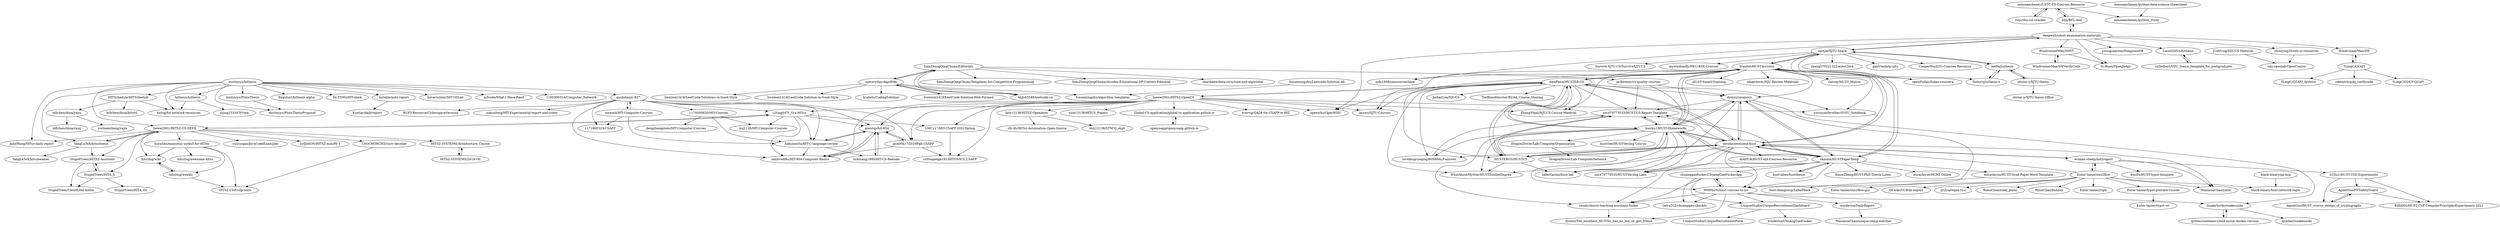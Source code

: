 digraph G {
"iamseancheney/USTC-CS-Courses-Resource" -> "bljx/BFU-leaf"
"iamseancheney/USTC-CS-Courses-Resource" -> "swjz/thu-cst-cracker"
"iamseancheney/USTC-CS-Courses-Resource" -> "iamseancheney/python_study"
"hewei2001/HITSZ-OpenCS" -> "LiYing0/CS_Gra-HITsz"
"hewei2001/HITSZ-OpenCS" -> "lmh12138/HITSZ-OpenAuto"
"hewei2001/HITSZ-OpenCS" -> "LMC117/HIT-CSAPP-2021Spring"
"hewei2001/HITSZ-OpenCS" -> "cuttingedge191/HITCS-ICS_CSAPP"
"hewei2001/HITSZ-OpenCS" -> "gcentqs/hit-854"
"hewei2001/HITSZ-OpenCS" -> "yink12138/HITCS_Papers"
"hewei2001/HITSZ-OpenCS" -> "AlexFanw/HUSTER-CS"
"hewei2001/HITSZ-OpenCS" -> "openwhu/OpenWHU" ["e"=1]
"hewei2001/HITSZ-OpenCS" -> "gzn00417/2019Fall-CSAPP"
"hewei2001/HITSZ-OpenCS" -> "ZhangYikaii/NJUCS-Course-Material" ["e"=1]
"hewei2001/HITSZ-OpenCS" -> "Global-CS-application/global-cs-application.github.io"
"hewei2001/HITSZ-OpenCS" -> "ysyisyourbrother/SYSU_Notebook" ["e"=1]
"hewei2001/HITSZ-OpenCS" -> "xrervip/QA28-for-CSAPP-in-HIT"
"hewei2001/HITSZ-OpenCS" -> "iamFredHu/HIT-854-Computer-Basics"
"hewei2001/HITSZ-OpenCS" -> "kxxwz/SJTU-Courses" ["e"=1]
"jackwener/cs-quality-courses" -> "dyinnz/uniquecv"
"jackwener/cs-quality-courses" -> "zxc479773533/HUST-CS-Report-Template"
"jackwener/cs-quality-courses" -> "husixu1/HUST-Homeworks"
"gzn00417/2019Fall-CSAPP" -> "gcentqs/hit-854"
"gzn00417/2019Fall-CSAPP" -> "iamFredHu/HIT-854-Computer-Basics"
"gzn00417/2019Fall-CSAPP" -> "cuttingedge191/HITCS-ICS_CSAPP"
"WindrunnerMax/SHST" -> "WindrunnerMax/SWVerifyCode"
"WindrunnerMax/SHST" -> "Si-Huan/OpenJudge"
"lovefengruoqing/80X86ALP-answer" -> "zxc479773533/HUST-CS-Report-Template"
"lyandut/HUST-Invictus" -> "AlexFanw/HUSTER-CS"
"lyandut/HUST-Invictus" -> "husixu1/HUST-Homeworks"
"lyandut/HUST-Invictus" -> "recolic/awesome-hust"
"lyandut/HUST-Invictus" -> "HUSTERGS/HUSTCS"
"lyandut/HUST-Invictus" -> "skinaze/HUSTPaperTemp"
"lyandut/HUST-Invictus" -> "ZhangYikaii/NJUCS-Course-Material" ["e"=1]
"lyandut/HUST-Invictus" -> "kxxwz/SJTU-Courses" ["e"=1]
"lyandut/HUST-Invictus" -> "HUST-Smart/Training"
"lyandut/HUST-Invictus" -> "idealclover/NJU-Review-Materials" ["e"=1]
"lyandut/HUST-Invictus" -> "Zessay/HUST_Matrix"
"lyandut/HUST-Invictus" -> "dyinnz/uniquecv"
"lyandut/HUST-Invictus" -> "cantjie/XJTU-Share"
"lyandut/HUST-Invictus" -> "openFudan/fudan-coursera" ["e"=1]
"lyandut/HUST-Invictus" -> "ysyisyourbrother/SYSU_Notebook" ["e"=1]
"lyandut/HUST-Invictus" -> "zjdx1998/seucourseshare" ["e"=1]
"hewei2001/HITSZ-CS-GEEK" -> "LiYing0/CS_Gra-HITsz"
"hewei2001/HITSZ-CS-GEEK" -> "JalinWang/HITsz-daily-report"
"hewei2001/HITSZ-CS-GEEK" -> "YangLaTeX/hitszthesis"
"hewei2001/HITSZ-CS-GEEK" -> "StupidTrees/HITSZ-Assistant"
"hewei2001/HITSZ-CS-GEEK" -> "CH3CHOHCH3/riscv-decoder"
"hewei2001/HITSZ-CS-GEEK" -> "StupidTrees/HITA_X"
"hewei2001/HITSZ-CS-GEEK" -> "cuiyungao/JavaCodeExamples"
"hewei2001/HITSZ-CS-GEEK" -> "SoraShu/easyconn-socks5-for-HITsz"
"hewei2001/HITSZ-CS-GEEK" -> "xyfJASON/HITSZ-miniRV-1"
"hewei2001/HITSZ-CS-GEEK" -> "HITSZ-SYSTEMS/Architecture_Course"
"hewei2001/HITSZ-CS-GEEK" -> "hitszlug/wiki"
"opencsapp/opencsapp.github.io" -> "Global-CS-application/global-cs-application.github.io"
"wxwmd/HIT-Computer-Courses" -> "1171800323/CSAPP"
"wxwmd/HIT-Computer-Courses" -> "guoJohnny/-837-"
"wxwmd/HIT-Computer-Courses" -> "hakulamtta/HIT-C-language-review"
"hust-latex/hustthesis" -> "skinaze/HUSTPaperTemp"
"cantjie/XJTU-Share" -> "Aetf/xjtuthesis"
"cantjie/XJTU-Share" -> "zhang570221322/autoClock"
"cantjie/XJTU-Share" -> "ganlvtech/ip-xjtu"
"cantjie/XJTU-Share" -> "CooperNiu/ZZU-Courses-Resource" ["e"=1]
"cantjie/XJTU-Share" -> "Survive-XJTU-CS/SurviveXJTUCS"
"cantjie/XJTU-Share" -> "mywisdomfly/NEU-RSE-Courses"
"cantjie/XJTU-Share" -> "Tedxz/xjtuthesis-x"
"cantjie/XJTU-Share" -> "openFudan/fudan-coursera" ["e"=1]
"cantjie/XJTU-Share" -> "deepwzh/sdust-examination-materials"
"cantjie/XJTU-Share" -> "lyandut/HUST-Invictus"
"Liam0205/sduthesis" -> "cnDelbert/SDU_thesis_template_for_postgraduate"
"chuanggaofucker/ChuangGaoFuckerApp" -> "MMMartt/hust-courses-to-ics"
"chuanggaofucker/ChuangGaoFuckerApp" -> "Letra312/chuanggao-checkIn"
"chuanggaofucker/ChuangGaoFuckerApp" -> "recolic/micro-teaching-assistant-fucker"
"chuanggaofucker/ChuangGaoFuckerApp" -> "UniqueStudio/UniqueRecruitmentDashboard"
"SamZhangQingChuan/Editorials" -> "SamZhangQingChuan/Templates-for-Competitive-Programming"
"SamZhangQingChuan/Editorials" -> "SamZhangQingChuan/Atcoder-Educational-DP-Contest-Editorial"
"SamZhangQingChuan/Editorials" -> "ojeveryday/AlgoWiki"
"SamZhangQingChuan/Editorials" -> "AhJo53589/leetcode-cn"
"SamZhangQingChuan/Editorials" -> "jackwener/cs-quality-courses"
"SamZhangQingChuan/Editorials" -> "chachaxw/data-structure-and-algorithm"
"liweiwei1419/LeetCode-Solution-Well-Formed" -> "ojeveryday/AlgoWiki"
"ojeveryday/AlgoWiki" -> "SamZhangQingChuan/Editorials"
"ojeveryday/AlgoWiki" -> "liweiwei1419/LeetCode-Solutions-in-Good-Style" ["e"=1]
"ojeveryday/AlgoWiki" -> "liweiwei1419/LeetCode-Solution-Well-Formed"
"ojeveryday/AlgoWiki" -> "liweiwei1419/LeetCode-Solution-in-Good-Style"
"ojeveryday/AlgoWiki" -> "AhJo53589/leetcode-cn"
"ojeveryday/AlgoWiki" -> "fuxuemingzhu/algorithm-templates"
"ojeveryday/AlgoWiki" -> "krahets/CodingSolution"
"bljx/BFU-leaf" -> "iamseancheney/USTC-CS-Courses-Resource"
"bljx/BFU-leaf" -> "deepwzh/sdust-examination-materials"
"deepwzh/sdust-examination-materials" -> "bljx/BFU-leaf"
"deepwzh/sdust-examination-materials" -> "youngsamwei/DongmenDB"
"deepwzh/sdust-examination-materials" -> "WindrunnerMax/SW"
"deepwzh/sdust-examination-materials" -> "zjdx1998/seucourseshare" ["e"=1]
"deepwzh/sdust-examination-materials" -> "Liam0205/sduthesis"
"deepwzh/sdust-examination-materials" -> "zhouying20/sdu-sc-resources"
"deepwzh/sdust-examination-materials" -> "cantjie/XJTU-Share"
"deepwzh/sdust-examination-materials" -> "Si-Huan/OpenJudge"
"deepwzh/sdust-examination-materials" -> "openwhu/OpenWHU" ["e"=1]
"deepwzh/sdust-examination-materials" -> "WindrunnerMax/SHST"
"recolic/awesome-hust" -> "husixu1/HUST-Homeworks"
"recolic/awesome-hust" -> "AlexFanw/HUSTER-CS"
"recolic/awesome-hust" -> "HUSTERGS/HUSTCS"
"recolic/awesome-hust" -> "dyinnz/uniquecv"
"recolic/awesome-hust" -> "zxc479773533/HUST-CS-Report-Template"
"recolic/awesome-hust" -> "skinaze/HUSTPaperTemp"
"recolic/awesome-hust" -> "ManiaciaChao/yatm"
"recolic/awesome-hust" -> "woolen-sheep/md2report"
"recolic/awesome-hust" -> "lyandut/HUST-Invictus"
"recolic/awesome-hust" -> "MMMartt/hust-courses-to-ics"
"recolic/awesome-hust" -> "lovefengruoqing/80X86ALP-answer"
"recolic/awesome-hust" -> "sabertazimi/hust-lab"
"recolic/awesome-hust" -> "AIAHUB/HUST-AIA-Courses-Resource"
"recolic/awesome-hust" -> "WhatAboutMyStar/HUSTDoubleDegree"
"recolic/awesome-hust" -> "zxc479773533/HUST-Verilog-Labs"
"AlexFanw/HUSTER-CS" -> "recolic/awesome-hust"
"AlexFanw/HUSTER-CS" -> "HUSTERGS/HUSTCS"
"AlexFanw/HUSTER-CS" -> "lyandut/HUST-Invictus"
"AlexFanw/HUSTER-CS" -> "husixu1/HUST-Homeworks"
"AlexFanw/HUSTER-CS" -> "zxc479773533/HUST-CS-Report-Template"
"AlexFanw/HUSTER-CS" -> "dyinnz/uniquecv"
"AlexFanw/HUSTER-CS" -> "ZhangYikaii/NJUCS-Course-Material" ["e"=1]
"AlexFanw/HUSTER-CS" -> "kxxwz/SJTU-Courses" ["e"=1]
"AlexFanw/HUSTER-CS" -> "WhatAboutMyStar/HUSTDoubleDegree"
"AlexFanw/HUSTER-CS" -> "ysyisyourbrother/SYSU_Notebook" ["e"=1]
"AlexFanw/HUSTER-CS" -> "JackeyLea/NJUCS" ["e"=1]
"AlexFanw/HUSTER-CS" -> "lovefengruoqing/80X86ALP-answer"
"AlexFanw/HUSTER-CS" -> "openwhu/OpenWHU" ["e"=1]
"AlexFanw/HUSTER-CS" -> "hewei2001/HITSZ-OpenCS"
"AlexFanw/HUSTER-CS" -> "TheBloodthirster/BUAA_Course_Sharing" ["e"=1]
"HITSchedule/HITSchedule" -> "billchenchina/yqxx"
"HITSchedule/HITSchedule" -> "billchenchina/hitutil"
"HITSchedule/HITSchedule" -> "hitlug/hit-network-resources"
"skinaze/HUSTPaperTemp" -> "husixu1/HUST-Homeworks"
"skinaze/HUSTPaperTemp" -> "recolic/awesome-hust"
"skinaze/HUSTPaperTemp" -> "miracleyoo/HUST-Grad-Paper-Word-Template"
"skinaze/HUSTPaperTemp" -> "hust-latex/hustthesis"
"skinaze/HUSTPaperTemp" -> "dyinnz/uniquecv"
"skinaze/HUSTPaperTemp" -> "zxc479773533/HUST-CS-Report-Template"
"skinaze/HUSTPaperTemp" -> "MMMartt/hust-courses-to-ics"
"skinaze/HUSTPaperTemp" -> "chuanggaofucker/ChuangGaoFuckerApp"
"skinaze/HUSTPaperTemp" -> "XinzeZhang/HUST-PhD-Thesis-Latex"
"skinaze/HUSTPaperTemp" -> "lyandut/HUST-Invictus"
"skinaze/HUSTPaperTemp" -> "zxc479773533/HUST-Verilog-Labs"
"skinaze/HUSTPaperTemp" -> "miracleyoo/HCRS-Online"
"skinaze/HUSTPaperTemp" -> "recolic/micro-teaching-assistant-fucker"
"dustincys/hithesis" -> "YangLaTeX/hitszthesis"
"dustincys/hithesis" -> "dustincys/PlutoThesis"
"dustincys/hithesis" -> "Regulust/hithesis-alpha"
"dustincys/hithesis" -> "HITSchedule/HITSchedule"
"dustincys/hithesis" -> "hewei2001/HITSZ-CS-GEEK"
"dustincys/hithesis" -> "Dr-TSNG/HIT-clock"
"dustincys/hithesis" -> "hitlug/hit-network-resources"
"dustincys/hithesis" -> "hstable/auto-report"
"dustincys/hithesis" -> "guoJohnny/-837-"
"dustincys/hithesis" -> "dustincys/PlutoThesisProposal"
"dustincys/hithesis" -> "hithesis/hithesis"
"dustincys/hithesis" -> "hoverwinter/HIT-OSLab" ["e"=1]
"dustincys/hithesis" -> "JalinWang/HITsz-daily-report"
"dustincys/hithesis" -> "xcfcode/What-I-Have-Read" ["e"=1]
"dustincys/hithesis" -> "1160300314/Computer_Network" ["e"=1]
"hakulamtta/HIT-C-language-review" -> "gcentqs/hit-854"
"hakulamtta/HIT-C-language-review" -> "lizhihang1995/HIT-CS-Reexam"
"hakulamtta/HIT-C-language-review" -> "iamFredHu/HIT-854-Computer-Basics"
"guoJohnny/-837-" -> "hakulamtta/HIT-C-language-review"
"guoJohnny/-837-" -> "wxwmd/HIT-Computer-Courses"
"guoJohnny/-837-" -> "gcentqs/hit-854"
"guoJohnny/-837-" -> "LiYing0/CS_Gra-HITsz"
"guoJohnny/-837-" -> "BUPT-Resource/CyberspaceSecurity" ["e"=1]
"guoJohnny/-837-" -> "1170500820/HIT-Courses"
"guoJohnny/-837-" -> "iamFredHu/HIT-854-Computer-Basics"
"guoJohnny/-837-" -> "cckuailong/HIT-Experimental-report-and-codes"
"guoJohnny/-837-" -> "gzn00417/2019Fall-CSAPP"
"guoJohnny/-837-" -> "1171800323/CSAPP"
"hstable/auto-report" -> "Eustiar/dailyreport"
"hithesis/hithesis" -> "hitlug/hit-network-resources"
"hithesis/hithesis" -> "zijing2333/CSView"
"YangLaTeX/hitszthesis" -> "StupidTrees/HITSZ-Assistant"
"YangLaTeX/hitszthesis" -> "YangLaTeX/hitszbeamer"
"YangLaTeX/hitszthesis" -> "hewei2001/HITSZ-CS-GEEK"
"gcentqs/hit-854" -> "iamFredHu/HIT-854-Computer-Basics"
"gcentqs/hit-854" -> "lizhihang1995/HIT-CS-Reexam"
"gcentqs/hit-854" -> "hakulamtta/HIT-C-language-review"
"gcentqs/hit-854" -> "gzn00417/2019Fall-CSAPP"
"lizhihang1995/HIT-CS-Reexam" -> "gcentqs/hit-854"
"lmh12138/HITSZ-OpenAuto" -> "zfc-zfc/HITsz-Automation-Open-Source"
"lmh12138/HITSZ-OpenAuto" -> "lmh12138/STM32_expt"
"Global-CS-application/global-cs-application.github.io" -> "opencsapp/opencsapp.github.io"
"woolen-sheep/md2report" -> "recolic/awesome-hust"
"woolen-sheep/md2report" -> "werifu/HUST-typst-template"
"woolen-sheep/md2report" -> "ZCXu1/HUST-CSE-Experiments"
"woolen-sheep/md2report" -> "Enter-tainer/cxx2flow"
"woolen-sheep/md2report" -> "ManiaciaChao/yatm"
"ZCXu1/HUST-CSE-Experiments" -> "AgentGuo/PFSafetyGuard"
"ZCXu1/HUST-CSE-Experiments" -> "BIIIANG/HUST-CSE-CompilerPrinciplesExperiments-2021"
"ZCXu1/HUST-CSE-Experiments" -> "AgentGuo/HUST_course_design_of_cryptography"
"zhouying20/sdu-sc-resources" -> "sdu-openlab/OpenCourse"
"fuxuemingzhu/Leetcode-Solution-All" -> "fuxuemingzhu/algorithm-templates"
"DragonDriver/Lab-ComputerOrganization" -> "DragonDriver/Lab-ComputerNetwork"
"LMC117/HIT-CSAPP-2021Spring" -> "cuttingedge191/HITCS-ICS_CSAPP"
"WindrunnerMax/SW" -> "TLingC/QZAPI"
"husixu1/HUST-Homeworks" -> "recolic/awesome-hust"
"husixu1/HUST-Homeworks" -> "zxc479773533/HUST-CS-Report-Template"
"husixu1/HUST-Homeworks" -> "HUSTERGS/HUSTCS"
"husixu1/HUST-Homeworks" -> "dyinnz/uniquecv"
"husixu1/HUST-Homeworks" -> "sabertazimi/hust-lab"
"husixu1/HUST-Homeworks" -> "skinaze/HUSTPaperTemp"
"husixu1/HUST-Homeworks" -> "MMMartt/hust-courses-to-ics"
"husixu1/HUST-Homeworks" -> "AlexFanw/HUSTER-CS"
"husixu1/HUST-Homeworks" -> "lyandut/HUST-Invictus"
"husixu1/HUST-Homeworks" -> "DragonDriver/Lab-ComputerOrganization"
"husixu1/HUST-Homeworks" -> "zxc479773533/HUST-Verilog-Labs"
"husixu1/HUST-Homeworks" -> "lovefengruoqing/80X86ALP-answer"
"husixu1/HUST-Homeworks" -> "hustrlee/HUST-Verilog-Course"
"husixu1/HUST-Homeworks" -> "recolic/micro-teaching-assistant-fucker"
"husixu1/HUST-Homeworks" -> "WhatAboutMyStar/HUSTDoubleDegree"
"black-binary/ap-kcp" -> "black-binary/hust-network-login"
"HITSZ-SYSTEMS/Architecture_Course" -> "HITSZ-SYSTEMS/2019-OS"
"recolic/micro-teaching-assistant-fucker" -> "dyinnz/The_excellent_HUSTer_has_no_boy_or_girl_friend"
"AgentGuo/PFSafetyGuard" -> "AgentGuo/HUST_course_design_of_cryptography"
"AgentGuo/PFSafetyGuard" -> "BIIIANG/HUST-CSE-CompilerPrinciplesExperiments-2021"
"zxc479773533/HUST-CS-Report-Template" -> "husixu1/HUST-Homeworks"
"zxc479773533/HUST-CS-Report-Template" -> "HUSTERGS/HUSTCS"
"HUSTERGS/HUSTCS" -> "zxc479773533/HUST-CS-Report-Template"
"HUSTERGS/HUSTCS" -> "husixu1/HUST-Homeworks"
"HUSTERGS/HUSTCS" -> "recolic/awesome-hust"
"HUSTERGS/HUSTCS" -> "sabertazimi/hust-lab"
"HUSTERGS/HUSTCS" -> "AlexFanw/HUSTER-CS"
"HUSTERGS/HUSTCS" -> "WhatAboutMyStar/HUSTDoubleDegree"
"Enter-tainer/cxx2flow" -> "ManiaciaChao/yatm"
"Enter-tainer/cxx2flow" -> "woolen-sheep/md2report"
"Enter-tainer/cxx2flow" -> "Enter-tainer/rspb"
"Enter-tainer/cxx2flow" -> "Enter-tainer/typst-preview-vscode"
"Enter-tainer/cxx2flow" -> "recolic/awesome-hust"
"Enter-tainer/cxx2flow" -> "Enter-tainer/cxx2flow-gui"
"Enter-tainer/cxx2flow" -> "OI-wiki/OI-Wiki-export" ["e"=1]
"Enter-tainer/cxx2flow" -> "black-binary/hust-network-login"
"Enter-tainer/cxx2flow" -> "jyi2ya/regex-to-c"
"Enter-tainer/cxx2flow" -> "RimoChan/steal_piano" ["e"=1]
"Enter-tainer/cxx2flow" -> "RimoChan/bnhhsh" ["e"=1]
"swjz/thu-cst-cracker" -> "iamseancheney/USTC-CS-Courses-Resource"
"iamseancheney/python-data-science-cheatsheet" -> "iamseancheney/python_study"
"AgentGuo/HUST_course_design_of_cryptography" -> "AgentGuo/PFSafetyGuard"
"AhJo53589/leetcode-cn" -> "SamZhangQingChuan/Editorials"
"LiYing0/CS_Gra-HITsz" -> "iamFredHu/HIT-854-Computer-Basics"
"LiYing0/CS_Gra-HITsz" -> "hakulamtta/HIT-C-language-review"
"LiYing0/CS_Gra-HITsz" -> "hewei2001/HITSZ-CS-GEEK"
"LiYing0/CS_Gra-HITsz" -> "gcentqs/hit-854"
"LiYing0/CS_Gra-HITsz" -> "lzq1126/HIT-Computer-Courses"
"LiYing0/CS_Gra-HITsz" -> "LMC117/HIT-CSAPP-2021Spring"
"MMMartt/hust-courses-to-ics" -> "UniqueStudio/UniqueRecruitmentDashboard"
"MMMartt/hust-courses-to-ics" -> "SnakeSocks/snakesocks"
"MMMartt/hust-courses-to-ics" -> "dyinnz/The_excellent_HUSTer_has_no_boy_or_girl_friend"
"MMMartt/hust-courses-to-ics" -> "chuanggaofucker/ChuangGaoFuckerApp"
"MMMartt/hust-courses-to-ics" -> "recolic/micro-teaching-assistant-fucker"
"MMMartt/hust-courses-to-ics" -> "Letra312/chuanggao-checkIn"
"MMMartt/hust-courses-to-ics" -> "winderica/DailyReport"
"miracleyoo/HUST-Grad-Paper-Word-Template" -> "hust-diangroup/LabelMark" ["e"=1]
"dyinnz/uniquecv" -> "husixu1/HUST-Homeworks"
"dyinnz/uniquecv" -> "SnakeSocks/snakesocks"
"dyinnz/uniquecv" -> "recolic/awesome-hust"
"dyinnz/uniquecv" -> "MMMartt/hust-courses-to-ics"
"dyinnz/uniquecv" -> "sabertazimi/hust-lab"
"dyinnz/uniquecv" -> "zxc479773533/HUST-CS-Report-Template"
"dyinnz/uniquecv" -> "skinaze/HUSTPaperTemp"
"TLingC/QZAPI" -> "TLingC/QZAPI_Archive"
"TLingC/QZAPI" -> "cikenerd/qzkj_verifycode"
"TLingC/QZAPI" -> "WindrunnerMax/SW"
"TLingC/QZAPI" -> "TLingC/GDUF-QZAPI"
"Aetf/xjtuthesis" -> "Tedxz/xjtuthesis-x"
"Aetf/xjtuthesis" -> "cantjie/XJTU-Share"
"Aetf/xjtuthesis" -> "obster-y/XJTU-thesis"
"Tedxz/xjtuthesis-x" -> "Aetf/xjtuthesis"
"WindrunnerMax/SWVerifyCode" -> "WindrunnerMax/SHST"
"UniqueStudio/UniqueRecruitmentDashboard" -> "UniqueStudio/UniqueRecruitmentForm"
"UniqueStudio/UniqueRecruitmentDashboard" -> "winderica/ChuangGaoFucker"
"SoraShu/easyconn-socks5-for-HITsz" -> "hitszlug/weekly"
"SoraShu/easyconn-socks5-for-HITsz" -> "HITSZ-CDP/cdp-tests"
"SoraShu/easyconn-socks5-for-HITsz" -> "hitszlug/wiki"
"SoraShu/easyconn-socks5-for-HITsz" -> "hitszlug/awesome-hitsz"
"cnDelbert/SDU_thesis_template_for_postgraduate" -> "Liam0205/sduthesis"
"1170500820/HIT-Courses" -> "lzq1126/HIT-Computer-Courses"
"1170500820/HIT-Courses" -> "dengchangshou/HIT-Computer-Courses"
"1170500820/HIT-Courses" -> "hakulamtta/HIT-C-language-review"
"SnakeSocks/snakesocks" -> "qzwlecr/netease-cloud-music-docker-version"
"SnakeSocks/snakesocks" -> "qzwlecr/snakesocks"
"StupidTrees/HITA_X" -> "StupidTrees/HITA_Go"
"StupidTrees/HITA_X" -> "StupidTrees/HITSZ-Assistant"
"StupidTrees/HITA_X" -> "StupidTrees/CloudLiter-kotlin"
"StupidTrees/HITSZ-Assistant" -> "StupidTrees/HITA_X"
"StupidTrees/HITSZ-Assistant" -> "StupidTrees/CloudLiter-kotlin"
"HITSZ-SYSTEMS/2019-OS" -> "HITSZ-SYSTEMS/Architecture_Course"
"obster-y/XJTU-thesis" -> "obster-y/XJTU-thesis-Office"
"obster-y/XJTU-thesis" -> "Aetf/xjtuthesis"
"qzwlecr/netease-cloud-music-docker-version" -> "SnakeSocks/snakesocks"
"J1aM1ng/SDUCS-Material" -> "sdu-openlab/OpenCourse"
"dustincys/PlutoThesis" -> "dustincys/PlutoThesisProposal"
"Enter-tainer/typst-preview-vscode" -> "Enter-tainer/typst-ws"
"iamFredHu/HIT-854-Computer-Basics" -> "gcentqs/hit-854"
"billchenchina/yqxx" -> "billchenchina/cxsq"
"billchenchina/yqxx" -> "yochamzheng/yqxx"
"hitszlug/wiki" -> "hitszlug/weekly"
"CH3CHOHCH3/riscv-decoder" -> "HITSZ-CDP/cdp-tests"
"hitszlug/weekly" -> "hitszlug/wiki"
"hitszlug/weekly" -> "HITSZ-CDP/cdp-tests"
"winderica/DailyReport" -> "ManiaciaChao/unique-camp-watcher"
"iamseancheney/USTC-CS-Courses-Resource" ["l"="2.18,17.864"]
"bljx/BFU-leaf" ["l"="2.155,17.889"]
"swjz/thu-cst-cracker" ["l"="2.203,17.858"]
"iamseancheney/python_study" ["l"="2.2,17.834"]
"hewei2001/HITSZ-OpenCS" ["l"="1.884,17.802"]
"LiYing0/CS_Gra-HITsz" ["l"="1.844,17.732"]
"lmh12138/HITSZ-OpenAuto" ["l"="1.839,17.81"]
"LMC117/HIT-CSAPP-2021Spring" ["l"="1.855,17.771"]
"cuttingedge191/HITCS-ICS_CSAPP" ["l"="1.872,17.779"]
"gcentqs/hit-854" ["l"="1.879,17.743"]
"yink12138/HITCS_Papers" ["l"="1.868,17.825"]
"AlexFanw/HUSTER-CS" ["l"="1.925,17.911"]
"openwhu/OpenWHU" ["l"="6.702,16.768"]
"gzn00417/2019Fall-CSAPP" ["l"="1.879,17.759"]
"ZhangYikaii/NJUCS-Course-Material" ["l"="0.941,18.845"]
"Global-CS-application/global-cs-application.github.io" ["l"="1.933,17.787"]
"ysyisyourbrother/SYSU_Notebook" ["l"="0.987,18.84"]
"xrervip/QA28-for-CSAPP-in-HIT" ["l"="1.907,17.816"]
"iamFredHu/HIT-854-Computer-Basics" ["l"="1.864,17.746"]
"kxxwz/SJTU-Courses" ["l"="6.708,16.894"]
"jackwener/cs-quality-courses" ["l"="1.955,18.001"]
"dyinnz/uniquecv" ["l"="1.908,17.951"]
"zxc479773533/HUST-CS-Report-Template" ["l"="1.933,17.96"]
"husixu1/HUST-Homeworks" ["l"="1.915,17.94"]
"WindrunnerMax/SHST" ["l"="2.128,17.96"]
"WindrunnerMax/SWVerifyCode" ["l"="2.131,17.981"]
"Si-Huan/OpenJudge" ["l"="2.123,17.944"]
"lovefengruoqing/80X86ALP-answer" ["l"="1.946,17.954"]
"lyandut/HUST-Invictus" ["l"="1.954,17.937"]
"recolic/awesome-hust" ["l"="1.914,17.97"]
"HUSTERGS/HUSTCS" ["l"="1.933,17.937"]
"skinaze/HUSTPaperTemp" ["l"="1.89,17.958"]
"HUST-Smart/Training" ["l"="1.99,17.937"]
"idealclover/NJU-Review-Materials" ["l"="6.696,16.85"]
"Zessay/HUST_Matrix" ["l"="1.975,17.916"]
"cantjie/XJTU-Share" ["l"="2.05,17.925"]
"openFudan/fudan-coursera" ["l"="6.732,16.817"]
"zjdx1998/seucourseshare" ["l"="6.661,16.868"]
"hewei2001/HITSZ-CS-GEEK" ["l"="1.795,17.685"]
"JalinWang/HITsz-daily-report" ["l"="1.812,17.657"]
"YangLaTeX/hitszthesis" ["l"="1.787,17.656"]
"StupidTrees/HITSZ-Assistant" ["l"="1.772,17.672"]
"CH3CHOHCH3/riscv-decoder" ["l"="1.777,17.712"]
"StupidTrees/HITA_X" ["l"="1.76,17.683"]
"cuiyungao/JavaCodeExamples" ["l"="1.808,17.703"]
"SoraShu/easyconn-socks5-for-HITsz" ["l"="1.761,17.711"]
"xyfJASON/HITSZ-miniRV-1" ["l"="1.791,17.707"]
"HITSZ-SYSTEMS/Architecture_Course" ["l"="1.757,17.665"]
"hitszlug/wiki" ["l"="1.764,17.697"]
"opencsapp/opencsapp.github.io" ["l"="1.958,17.778"]
"wxwmd/HIT-Computer-Courses" ["l"="1.887,17.69"]
"1171800323/CSAPP" ["l"="1.879,17.674"]
"guoJohnny/-837-" ["l"="1.864,17.703"]
"hakulamtta/HIT-C-language-review" ["l"="1.879,17.722"]
"hust-latex/hustthesis" ["l"="1.864,17.969"]
"Aetf/xjtuthesis" ["l"="2.061,17.893"]
"zhang570221322/autoClock" ["l"="2.074,17.932"]
"ganlvtech/ip-xjtu" ["l"="2.036,17.911"]
"CooperNiu/ZZU-Courses-Resource" ["l"="6.677,16.853"]
"Survive-XJTU-CS/SurviveXJTUCS" ["l"="2.041,17.948"]
"mywisdomfly/NEU-RSE-Courses" ["l"="2.065,17.953"]
"Tedxz/xjtuthesis-x" ["l"="2.073,17.908"]
"deepwzh/sdust-examination-materials" ["l"="2.131,17.925"]
"Liam0205/sduthesis" ["l"="2.157,17.956"]
"cnDelbert/SDU_thesis_template_for_postgraduate" ["l"="2.171,17.974"]
"chuanggaofucker/ChuangGaoFuckerApp" ["l"="1.855,17.94"]
"MMMartt/hust-courses-to-ics" ["l"="1.871,17.944"]
"Letra312/chuanggao-checkIn" ["l"="1.84,17.949"]
"recolic/micro-teaching-assistant-fucker" ["l"="1.882,17.934"]
"UniqueStudio/UniqueRecruitmentDashboard" ["l"="1.839,17.927"]
"SamZhangQingChuan/Editorials" ["l"="2.006,18.098"]
"SamZhangQingChuan/Templates-for-Competitive-Programming" ["l"="1.979,18.101"]
"SamZhangQingChuan/Atcoder-Educational-DP-Contest-Editorial" ["l"="1.993,18.117"]
"ojeveryday/AlgoWiki" ["l"="2.028,18.147"]
"AhJo53589/leetcode-cn" ["l"="2.028,18.117"]
"chachaxw/data-structure-and-algorithm" ["l"="2.034,18.081"]
"liweiwei1419/LeetCode-Solution-Well-Formed" ["l"="2.06,18.156"]
"liweiwei1419/LeetCode-Solutions-in-Good-Style" ["l"="6.887,17.543"]
"liweiwei1419/LeetCode-Solution-in-Good-Style" ["l"="2.018,18.188"]
"fuxuemingzhu/algorithm-templates" ["l"="2.048,18.183"]
"krahets/CodingSolution" ["l"="2.001,18.165"]
"youngsamwei/DongmenDB" ["l"="2.153,17.923"]
"WindrunnerMax/SW" ["l"="2.184,17.944"]
"zhouying20/sdu-sc-resources" ["l"="2.176,17.914"]
"ManiaciaChao/yatm" ["l"="1.89,18.009"]
"woolen-sheep/md2report" ["l"="1.896,18.03"]
"sabertazimi/hust-lab" ["l"="1.927,17.951"]
"AIAHUB/HUST-AIA-Courses-Resource" ["l"="1.923,18.001"]
"WhatAboutMyStar/HUSTDoubleDegree" ["l"="1.908,17.926"]
"zxc479773533/HUST-Verilog-Labs" ["l"="1.896,17.974"]
"JackeyLea/NJUCS" ["l"="0.876,18.778"]
"TheBloodthirster/BUAA_Course_Sharing" ["l"="1.03,18.95"]
"HITSchedule/HITSchedule" ["l"="1.858,17.593"]
"billchenchina/yqxx" ["l"="1.887,17.573"]
"billchenchina/hitutil" ["l"="1.867,17.573"]
"hitlug/hit-network-resources" ["l"="1.836,17.592"]
"miracleyoo/HUST-Grad-Paper-Word-Template" ["l"="1.843,17.968"]
"XinzeZhang/HUST-PhD-Thesis-Latex" ["l"="1.876,17.99"]
"miracleyoo/HCRS-Online" ["l"="1.854,17.987"]
"dustincys/hithesis" ["l"="1.816,17.624"]
"dustincys/PlutoThesis" ["l"="1.812,17.593"]
"Regulust/hithesis-alpha" ["l"="1.788,17.621"]
"Dr-TSNG/HIT-clock" ["l"="1.788,17.583"]
"hstable/auto-report" ["l"="1.775,17.605"]
"dustincys/PlutoThesisProposal" ["l"="1.8,17.604"]
"hithesis/hithesis" ["l"="1.826,17.567"]
"hoverwinter/HIT-OSLab" ["l"="-13.589,19.751"]
"xcfcode/What-I-Have-Read" ["l"="28.241,33.726"]
"1160300314/Computer_Network" ["l"="-13.548,19.951"]
"lizhihang1995/HIT-CS-Reexam" ["l"="1.898,17.735"]
"BUPT-Resource/CyberspaceSecurity" ["l"="-10.473,-45.466"]
"1170500820/HIT-Courses" ["l"="1.895,17.709"]
"cckuailong/HIT-Experimental-report-and-codes" ["l"="1.855,17.678"]
"Eustiar/dailyreport" ["l"="1.752,17.592"]
"zijing2333/CSView" ["l"="1.824,17.532"]
"YangLaTeX/hitszbeamer" ["l"="1.763,17.641"]
"zfc-zfc/HITsz-Automation-Open-Source" ["l"="1.813,17.82"]
"lmh12138/STM32_expt" ["l"="1.819,17.802"]
"werifu/HUST-typst-template" ["l"="1.911,18.058"]
"ZCXu1/HUST-CSE-Experiments" ["l"="1.888,18.086"]
"Enter-tainer/cxx2flow" ["l"="1.86,18.034"]
"AgentGuo/PFSafetyGuard" ["l"="1.875,18.109"]
"BIIIANG/HUST-CSE-CompilerPrinciplesExperiments-2021" ["l"="1.894,18.105"]
"AgentGuo/HUST_course_design_of_cryptography" ["l"="1.886,18.119"]
"sdu-openlab/OpenCourse" ["l"="2.209,17.908"]
"fuxuemingzhu/Leetcode-Solution-All" ["l"="2.061,18.208"]
"DragonDriver/Lab-ComputerOrganization" ["l"="1.902,17.89"]
"DragonDriver/Lab-ComputerNetwork" ["l"="1.898,17.867"]
"TLingC/QZAPI" ["l"="2.212,17.955"]
"hustrlee/HUST-Verilog-Course" ["l"="1.894,17.912"]
"black-binary/ap-kcp" ["l"="1.781,18.067"]
"black-binary/hust-network-login" ["l"="1.813,18.053"]
"HITSZ-SYSTEMS/2019-OS" ["l"="1.737,17.657"]
"dyinnz/The_excellent_HUSTer_has_no_boy_or_girl_friend" ["l"="1.86,17.925"]
"Enter-tainer/rspb" ["l"="1.828,18.03"]
"Enter-tainer/typst-preview-vscode" ["l"="1.836,18.068"]
"Enter-tainer/cxx2flow-gui" ["l"="1.839,18.047"]
"OI-wiki/OI-Wiki-export" ["l"="28.849,-21.835"]
"jyi2ya/regex-to-c" ["l"="1.858,18.063"]
"RimoChan/steal_piano" ["l"="-32.655,-15.282"]
"RimoChan/bnhhsh" ["l"="-32.689,-15.347"]
"iamseancheney/python-data-science-cheatsheet" ["l"="2.22,17.814"]
"lzq1126/HIT-Computer-Courses" ["l"="1.864,17.721"]
"SnakeSocks/snakesocks" ["l"="1.874,17.92"]
"winderica/DailyReport" ["l"="1.831,17.94"]
"hust-diangroup/LabelMark" ["l"="-27.782,13.02"]
"TLingC/QZAPI_Archive" ["l"="2.234,17.946"]
"cikenerd/qzkj_verifycode" ["l"="2.224,17.977"]
"TLingC/GDUF-QZAPI" ["l"="2.236,17.963"]
"obster-y/XJTU-thesis" ["l"="2.07,17.867"]
"UniqueStudio/UniqueRecruitmentForm" ["l"="1.817,17.926"]
"winderica/ChuangGaoFucker" ["l"="1.82,17.913"]
"hitszlug/weekly" ["l"="1.747,17.707"]
"HITSZ-CDP/cdp-tests" ["l"="1.757,17.723"]
"hitszlug/awesome-hitsz" ["l"="1.737,17.722"]
"dengchangshou/HIT-Computer-Courses" ["l"="1.92,17.698"]
"qzwlecr/netease-cloud-music-docker-version" ["l"="1.856,17.906"]
"qzwlecr/snakesocks" ["l"="1.867,17.899"]
"StupidTrees/HITA_Go" ["l"="1.737,17.684"]
"StupidTrees/CloudLiter-kotlin" ["l"="1.749,17.674"]
"obster-y/XJTU-thesis-Office" ["l"="2.078,17.848"]
"J1aM1ng/SDUCS-Material" ["l"="2.235,17.903"]
"Enter-tainer/typst-ws" ["l"="1.821,18.089"]
"billchenchina/cxsq" ["l"="1.906,17.567"]
"yochamzheng/yqxx" ["l"="1.894,17.555"]
"ManiaciaChao/unique-camp-watcher" ["l"="1.809,17.942"]
}